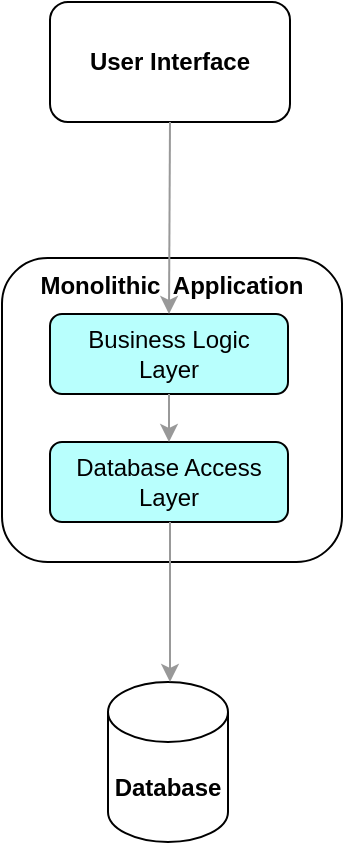 <mxfile version="13.7.7" type="github">
  <diagram id="XanA_jXf1qG5eyWNf0YS" name="Page-1">
    <mxGraphModel dx="786" dy="456" grid="0" gridSize="10" guides="1" tooltips="1" connect="1" arrows="1" fold="1" page="1" pageScale="1" pageWidth="850" pageHeight="1100" math="0" shadow="0">
      <root>
        <mxCell id="0" />
        <mxCell id="1" parent="0" />
        <mxCell id="u9_j6c9Yn9vqXrKl0vxX-1" value="Monolithic&amp;nbsp; Application" style="rounded=1;whiteSpace=wrap;html=1;labelPosition=center;verticalLabelPosition=middle;align=center;verticalAlign=top;fontStyle=1" parent="1" vertex="1">
          <mxGeometry x="352" y="178" width="170" height="152" as="geometry" />
        </mxCell>
        <mxCell id="u9_j6c9Yn9vqXrKl0vxX-2" value="User Interface" style="rounded=1;whiteSpace=wrap;html=1;fontStyle=1;" parent="1" vertex="1">
          <mxGeometry x="376" y="50" width="120" height="60" as="geometry" />
        </mxCell>
        <mxCell id="u9_j6c9Yn9vqXrKl0vxX-3" value="Database" style="shape=cylinder3;whiteSpace=wrap;html=1;boundedLbl=1;backgroundOutline=1;size=15;fontStyle=1" parent="1" vertex="1">
          <mxGeometry x="405" y="390" width="60" height="80" as="geometry" />
        </mxCell>
        <mxCell id="u9_j6c9Yn9vqXrKl0vxX-6" value="&lt;div&gt;Business Logic&lt;/div&gt;&lt;div&gt;Layer&lt;br&gt;&lt;/div&gt;" style="rounded=1;whiteSpace=wrap;html=1;fillColor=#B8FFFD;" parent="1" vertex="1">
          <mxGeometry x="376" y="206" width="119" height="40" as="geometry" />
        </mxCell>
        <mxCell id="u9_j6c9Yn9vqXrKl0vxX-7" value="Database Access Layer" style="rounded=1;whiteSpace=wrap;html=1;fillColor=#B8FFFD;" parent="1" vertex="1">
          <mxGeometry x="376" y="270" width="119" height="40" as="geometry" />
        </mxCell>
        <mxCell id="u9_j6c9Yn9vqXrKl0vxX-8" value="" style="endArrow=classic;html=1;entryX=0.5;entryY=0;entryDx=0;entryDy=0;exitX=0.5;exitY=1;exitDx=0;exitDy=0;strokeColor=#999999;" parent="1" source="u9_j6c9Yn9vqXrKl0vxX-2" target="u9_j6c9Yn9vqXrKl0vxX-6" edge="1">
          <mxGeometry width="50" height="50" relative="1" as="geometry">
            <mxPoint x="340" y="270" as="sourcePoint" />
            <mxPoint x="390" y="220" as="targetPoint" />
          </mxGeometry>
        </mxCell>
        <mxCell id="u9_j6c9Yn9vqXrKl0vxX-9" value="" style="endArrow=classic;html=1;entryX=0.5;entryY=0;entryDx=0;entryDy=0;exitX=0.5;exitY=1;exitDx=0;exitDy=0;strokeColor=#999999;" parent="1" source="u9_j6c9Yn9vqXrKl0vxX-6" target="u9_j6c9Yn9vqXrKl0vxX-7" edge="1">
          <mxGeometry width="50" height="50" relative="1" as="geometry">
            <mxPoint x="446" y="120" as="sourcePoint" />
            <mxPoint x="445.5" y="216" as="targetPoint" />
          </mxGeometry>
        </mxCell>
        <mxCell id="u9_j6c9Yn9vqXrKl0vxX-10" value="" style="endArrow=classic;html=1;exitX=0.5;exitY=1;exitDx=0;exitDy=0;strokeColor=#999999;" parent="1" edge="1">
          <mxGeometry width="50" height="50" relative="1" as="geometry">
            <mxPoint x="436" y="310" as="sourcePoint" />
            <mxPoint x="436" y="390" as="targetPoint" />
          </mxGeometry>
        </mxCell>
      </root>
    </mxGraphModel>
  </diagram>
</mxfile>
